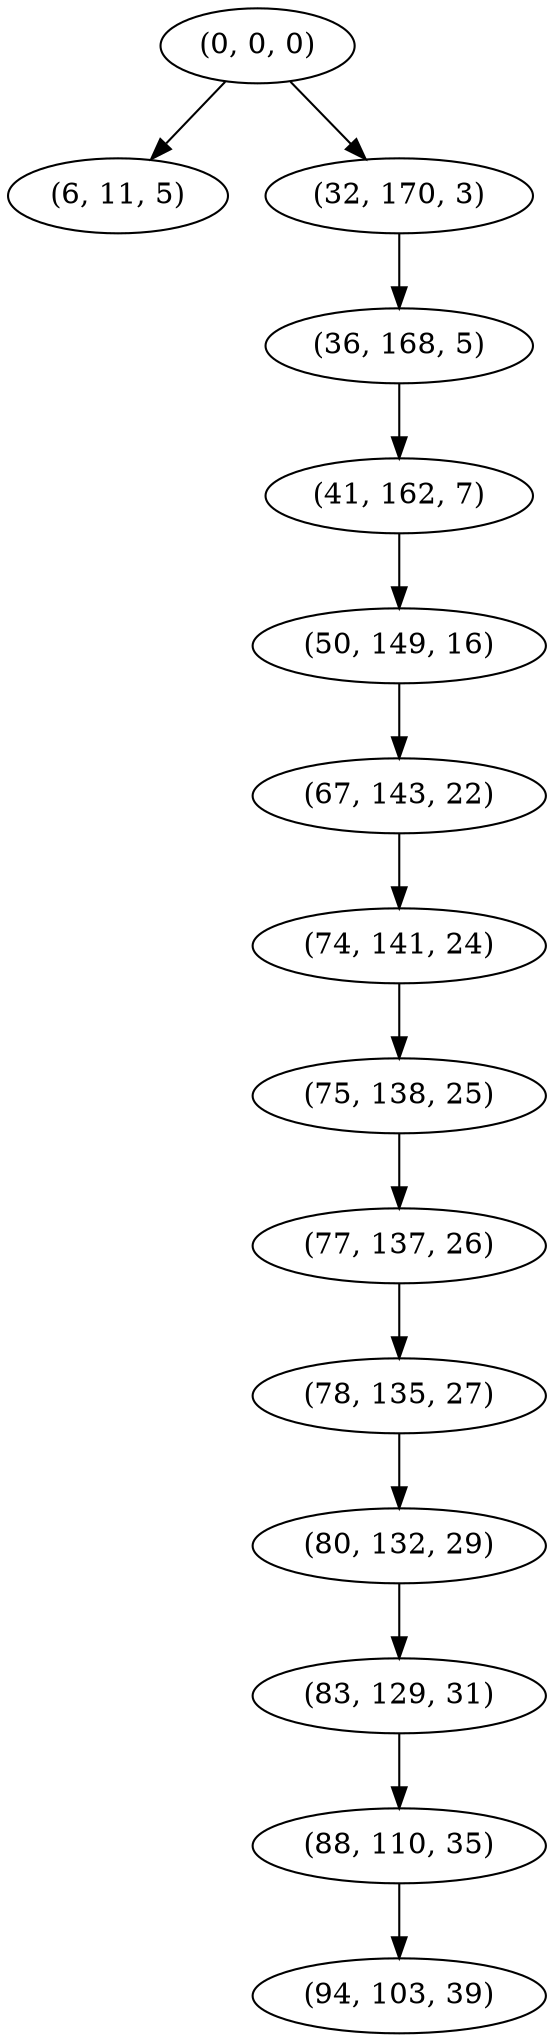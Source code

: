 digraph tree {
    "(0, 0, 0)";
    "(6, 11, 5)";
    "(32, 170, 3)";
    "(36, 168, 5)";
    "(41, 162, 7)";
    "(50, 149, 16)";
    "(67, 143, 22)";
    "(74, 141, 24)";
    "(75, 138, 25)";
    "(77, 137, 26)";
    "(78, 135, 27)";
    "(80, 132, 29)";
    "(83, 129, 31)";
    "(88, 110, 35)";
    "(94, 103, 39)";
    "(0, 0, 0)" -> "(6, 11, 5)";
    "(0, 0, 0)" -> "(32, 170, 3)";
    "(32, 170, 3)" -> "(36, 168, 5)";
    "(36, 168, 5)" -> "(41, 162, 7)";
    "(41, 162, 7)" -> "(50, 149, 16)";
    "(50, 149, 16)" -> "(67, 143, 22)";
    "(67, 143, 22)" -> "(74, 141, 24)";
    "(74, 141, 24)" -> "(75, 138, 25)";
    "(75, 138, 25)" -> "(77, 137, 26)";
    "(77, 137, 26)" -> "(78, 135, 27)";
    "(78, 135, 27)" -> "(80, 132, 29)";
    "(80, 132, 29)" -> "(83, 129, 31)";
    "(83, 129, 31)" -> "(88, 110, 35)";
    "(88, 110, 35)" -> "(94, 103, 39)";
}
